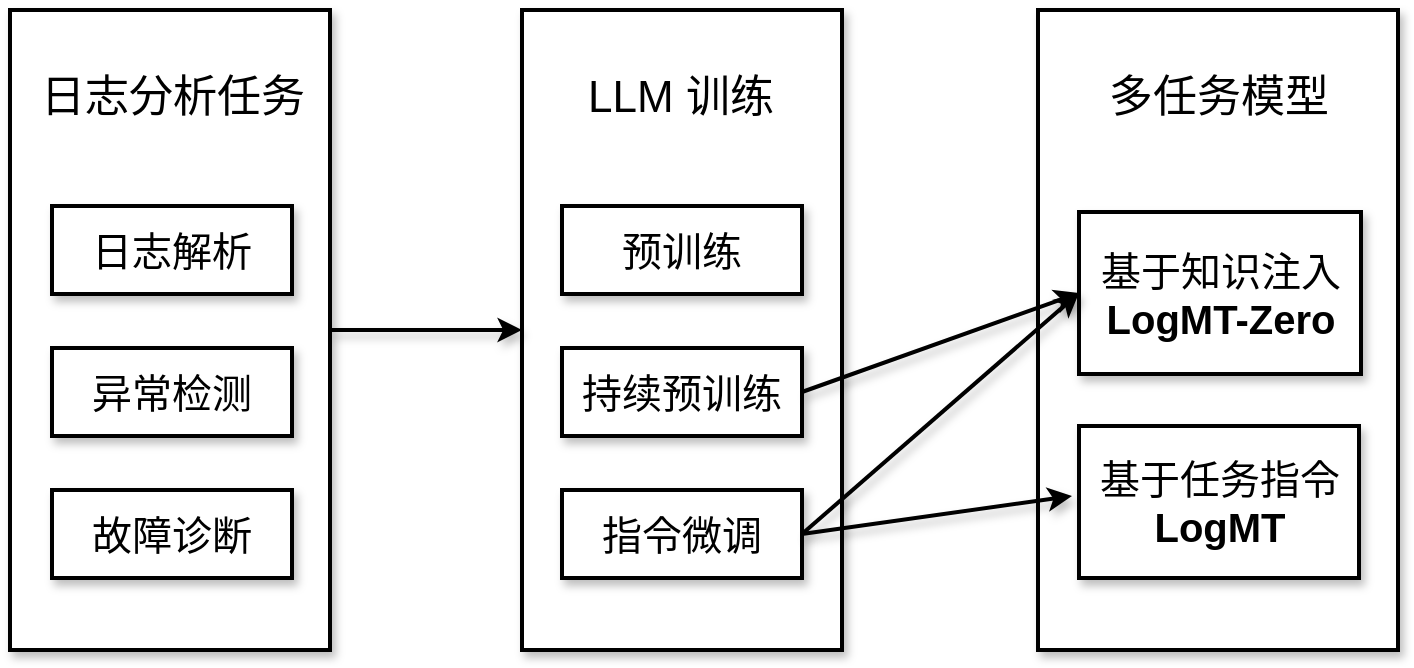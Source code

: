 <mxfile version="26.1.0">
  <diagram name="第 1 页" id="H5kva42kHXxaKJJULpxV">
    <mxGraphModel dx="1932" dy="1143" grid="0" gridSize="10" guides="1" tooltips="1" connect="1" arrows="1" fold="1" page="0" pageScale="1" pageWidth="827" pageHeight="1169" math="0" shadow="0">
      <root>
        <mxCell id="0" />
        <mxCell id="1" parent="0" />
        <mxCell id="QfqmfERdewMhbC5h7RYV-1" value="" style="rounded=0;whiteSpace=wrap;html=1;strokeWidth=2;shadow=1;arcSize=8;fontFamily=Helvetica;labelBorderColor=none;textShadow=0;" vertex="1" parent="1">
          <mxGeometry x="51" y="327" width="160" height="320" as="geometry" />
        </mxCell>
        <mxCell id="QfqmfERdewMhbC5h7RYV-2" value="&lt;font style=&quot;font-size: 22px;&quot;&gt;日志分析任务&lt;/font&gt;" style="text;html=1;align=center;verticalAlign=middle;whiteSpace=wrap;rounded=0;shadow=1;strokeWidth=2;fontFamily=Helvetica;labelBorderColor=none;textShadow=0;" vertex="1" parent="1">
          <mxGeometry x="51.5" y="356" width="161" height="30" as="geometry" />
        </mxCell>
        <mxCell id="QfqmfERdewMhbC5h7RYV-3" value="&lt;font style=&quot;font-size: 20px;&quot;&gt;&lt;font style=&quot;&quot;&gt;日志解&lt;/font&gt;&lt;font style=&quot;&quot;&gt;析&lt;/font&gt;&lt;/font&gt;" style="rounded=0;whiteSpace=wrap;html=1;strokeWidth=2;shadow=1;fontFamily=Helvetica;labelBorderColor=none;textShadow=0;" vertex="1" parent="1">
          <mxGeometry x="72" y="425" width="120" height="44" as="geometry" />
        </mxCell>
        <mxCell id="QfqmfERdewMhbC5h7RYV-4" value="&lt;font style=&quot;font-size: 20px;&quot;&gt;异常检测&lt;/font&gt;" style="rounded=0;whiteSpace=wrap;html=1;strokeWidth=2;shadow=1;fontFamily=Helvetica;labelBorderColor=none;textShadow=0;" vertex="1" parent="1">
          <mxGeometry x="72" y="496" width="120" height="44" as="geometry" />
        </mxCell>
        <mxCell id="QfqmfERdewMhbC5h7RYV-5" value="&lt;font style=&quot;font-size: 20px;&quot;&gt;故障诊断&lt;/font&gt;" style="rounded=0;whiteSpace=wrap;html=1;strokeWidth=2;shadow=1;fontFamily=Helvetica;labelBorderColor=none;textShadow=0;" vertex="1" parent="1">
          <mxGeometry x="72" y="567" width="120" height="44" as="geometry" />
        </mxCell>
        <mxCell id="QfqmfERdewMhbC5h7RYV-6" value="" style="rounded=0;whiteSpace=wrap;html=1;strokeWidth=2;shadow=1;arcSize=8;fontFamily=Helvetica;labelBorderColor=none;textShadow=0;" vertex="1" parent="1">
          <mxGeometry x="307" y="327" width="160" height="320" as="geometry" />
        </mxCell>
        <mxCell id="QfqmfERdewMhbC5h7RYV-7" value="&lt;font style=&quot;font-size: 22px;&quot;&gt;LLM 训练&lt;/font&gt;" style="text;html=1;align=center;verticalAlign=middle;whiteSpace=wrap;rounded=0;shadow=1;strokeWidth=2;fontFamily=Helvetica;labelBorderColor=none;textShadow=0;" vertex="1" parent="1">
          <mxGeometry x="306" y="356" width="161" height="30" as="geometry" />
        </mxCell>
        <mxCell id="QfqmfERdewMhbC5h7RYV-8" value="&lt;font style=&quot;font-size: 20px;&quot;&gt;预训练&lt;/font&gt;" style="rounded=0;whiteSpace=wrap;html=1;strokeWidth=2;shadow=1;fontFamily=Helvetica;labelBorderColor=none;textShadow=0;" vertex="1" parent="1">
          <mxGeometry x="327" y="425" width="120" height="44" as="geometry" />
        </mxCell>
        <mxCell id="QfqmfERdewMhbC5h7RYV-9" value="&lt;font style=&quot;font-size: 20px;&quot;&gt;持续预训练&lt;/font&gt;" style="rounded=0;whiteSpace=wrap;html=1;strokeWidth=2;shadow=1;fontFamily=Helvetica;labelBorderColor=none;textShadow=0;" vertex="1" parent="1">
          <mxGeometry x="327" y="496" width="120" height="44" as="geometry" />
        </mxCell>
        <mxCell id="QfqmfERdewMhbC5h7RYV-10" value="&lt;font style=&quot;font-size: 20px;&quot;&gt;指令微调&lt;/font&gt;" style="rounded=0;whiteSpace=wrap;html=1;strokeWidth=2;shadow=1;fontFamily=Helvetica;labelBorderColor=none;textShadow=0;" vertex="1" parent="1">
          <mxGeometry x="327" y="567" width="120" height="44" as="geometry" />
        </mxCell>
        <mxCell id="QfqmfERdewMhbC5h7RYV-12" value="" style="rounded=0;whiteSpace=wrap;html=1;strokeWidth=2;shadow=1;arcSize=8;fontFamily=Helvetica;labelBorderColor=none;textShadow=0;" vertex="1" parent="1">
          <mxGeometry x="565" y="327" width="180" height="320" as="geometry" />
        </mxCell>
        <mxCell id="QfqmfERdewMhbC5h7RYV-13" value="&lt;font style=&quot;font-size: 22px;&quot;&gt;多任务模型&lt;/font&gt;" style="text;html=1;align=center;verticalAlign=middle;whiteSpace=wrap;rounded=0;shadow=1;strokeWidth=2;fontFamily=Helvetica;labelBorderColor=none;textShadow=0;" vertex="1" parent="1">
          <mxGeometry x="574.5" y="356" width="161" height="30" as="geometry" />
        </mxCell>
        <mxCell id="QfqmfERdewMhbC5h7RYV-14" value="&lt;div&gt;&lt;span style=&quot;font-size: 20px;&quot;&gt;基于任务指令&lt;/span&gt;&lt;/div&gt;&lt;div&gt;&lt;b style=&quot;&quot;&gt;&lt;font style=&quot;font-size: 20px;&quot;&gt;LogMT&lt;/font&gt;&lt;/b&gt;&lt;/div&gt;" style="rounded=0;whiteSpace=wrap;html=1;strokeWidth=2;shadow=1;fontFamily=Helvetica;labelBorderColor=none;textShadow=0;" vertex="1" parent="1">
          <mxGeometry x="585.5" y="535" width="140" height="76" as="geometry" />
        </mxCell>
        <mxCell id="QfqmfERdewMhbC5h7RYV-16" value="&lt;div&gt;&lt;font style=&quot;font-size: 20px;&quot;&gt;基于知识注入&lt;br&gt;&lt;/font&gt;&lt;div&gt;&lt;div&gt;&lt;b style=&quot;&quot;&gt;&lt;font style=&quot;font-size: 20px;&quot;&gt;LogMT-Zero&lt;/font&gt;&lt;/b&gt;&lt;/div&gt;&lt;/div&gt;&lt;/div&gt;" style="rounded=0;whiteSpace=wrap;html=1;strokeWidth=2;shadow=1;fontFamily=Helvetica;labelBorderColor=none;textShadow=0;" vertex="1" parent="1">
          <mxGeometry x="585.5" y="428" width="141" height="81" as="geometry" />
        </mxCell>
        <mxCell id="QfqmfERdewMhbC5h7RYV-20" value="" style="endArrow=classic;html=1;rounded=0;strokeWidth=2;exitX=1;exitY=0.5;exitDx=0;exitDy=0;entryX=0;entryY=0.5;entryDx=0;entryDy=0;fontFamily=Helvetica;labelBorderColor=none;textShadow=0;shadow=1;" edge="1" parent="1" source="QfqmfERdewMhbC5h7RYV-1" target="QfqmfERdewMhbC5h7RYV-6">
          <mxGeometry width="50" height="50" relative="1" as="geometry">
            <mxPoint x="368" y="688" as="sourcePoint" />
            <mxPoint x="437" y="688" as="targetPoint" />
          </mxGeometry>
        </mxCell>
        <mxCell id="QfqmfERdewMhbC5h7RYV-21" value="" style="endArrow=classic;html=1;rounded=0;strokeWidth=2;exitX=1;exitY=0.5;exitDx=0;exitDy=0;entryX=0;entryY=0.5;entryDx=0;entryDy=0;fontFamily=Helvetica;labelBorderColor=none;textShadow=0;shadow=1;" edge="1" parent="1" source="QfqmfERdewMhbC5h7RYV-10" target="QfqmfERdewMhbC5h7RYV-16">
          <mxGeometry width="50" height="50" relative="1" as="geometry">
            <mxPoint x="493.25" y="461" as="sourcePoint" />
            <mxPoint x="589.25" y="461" as="targetPoint" />
          </mxGeometry>
        </mxCell>
        <mxCell id="QfqmfERdewMhbC5h7RYV-22" value="" style="endArrow=classic;html=1;rounded=0;strokeWidth=2;exitX=1;exitY=0.5;exitDx=0;exitDy=0;entryX=0;entryY=0.5;entryDx=0;entryDy=0;fontFamily=Helvetica;labelBorderColor=none;textShadow=0;shadow=1;" edge="1" parent="1" source="QfqmfERdewMhbC5h7RYV-9" target="QfqmfERdewMhbC5h7RYV-16">
          <mxGeometry width="50" height="50" relative="1" as="geometry">
            <mxPoint x="490" y="569" as="sourcePoint" />
            <mxPoint x="586" y="569" as="targetPoint" />
          </mxGeometry>
        </mxCell>
        <mxCell id="QfqmfERdewMhbC5h7RYV-23" value="" style="endArrow=classic;html=1;rounded=0;strokeWidth=2;exitX=1;exitY=0.5;exitDx=0;exitDy=0;fontFamily=Helvetica;labelBorderColor=none;textShadow=0;shadow=1;" edge="1" parent="1" source="QfqmfERdewMhbC5h7RYV-10">
          <mxGeometry width="50" height="50" relative="1" as="geometry">
            <mxPoint x="457" y="528" as="sourcePoint" />
            <mxPoint x="582" y="570" as="targetPoint" />
          </mxGeometry>
        </mxCell>
      </root>
    </mxGraphModel>
  </diagram>
</mxfile>
